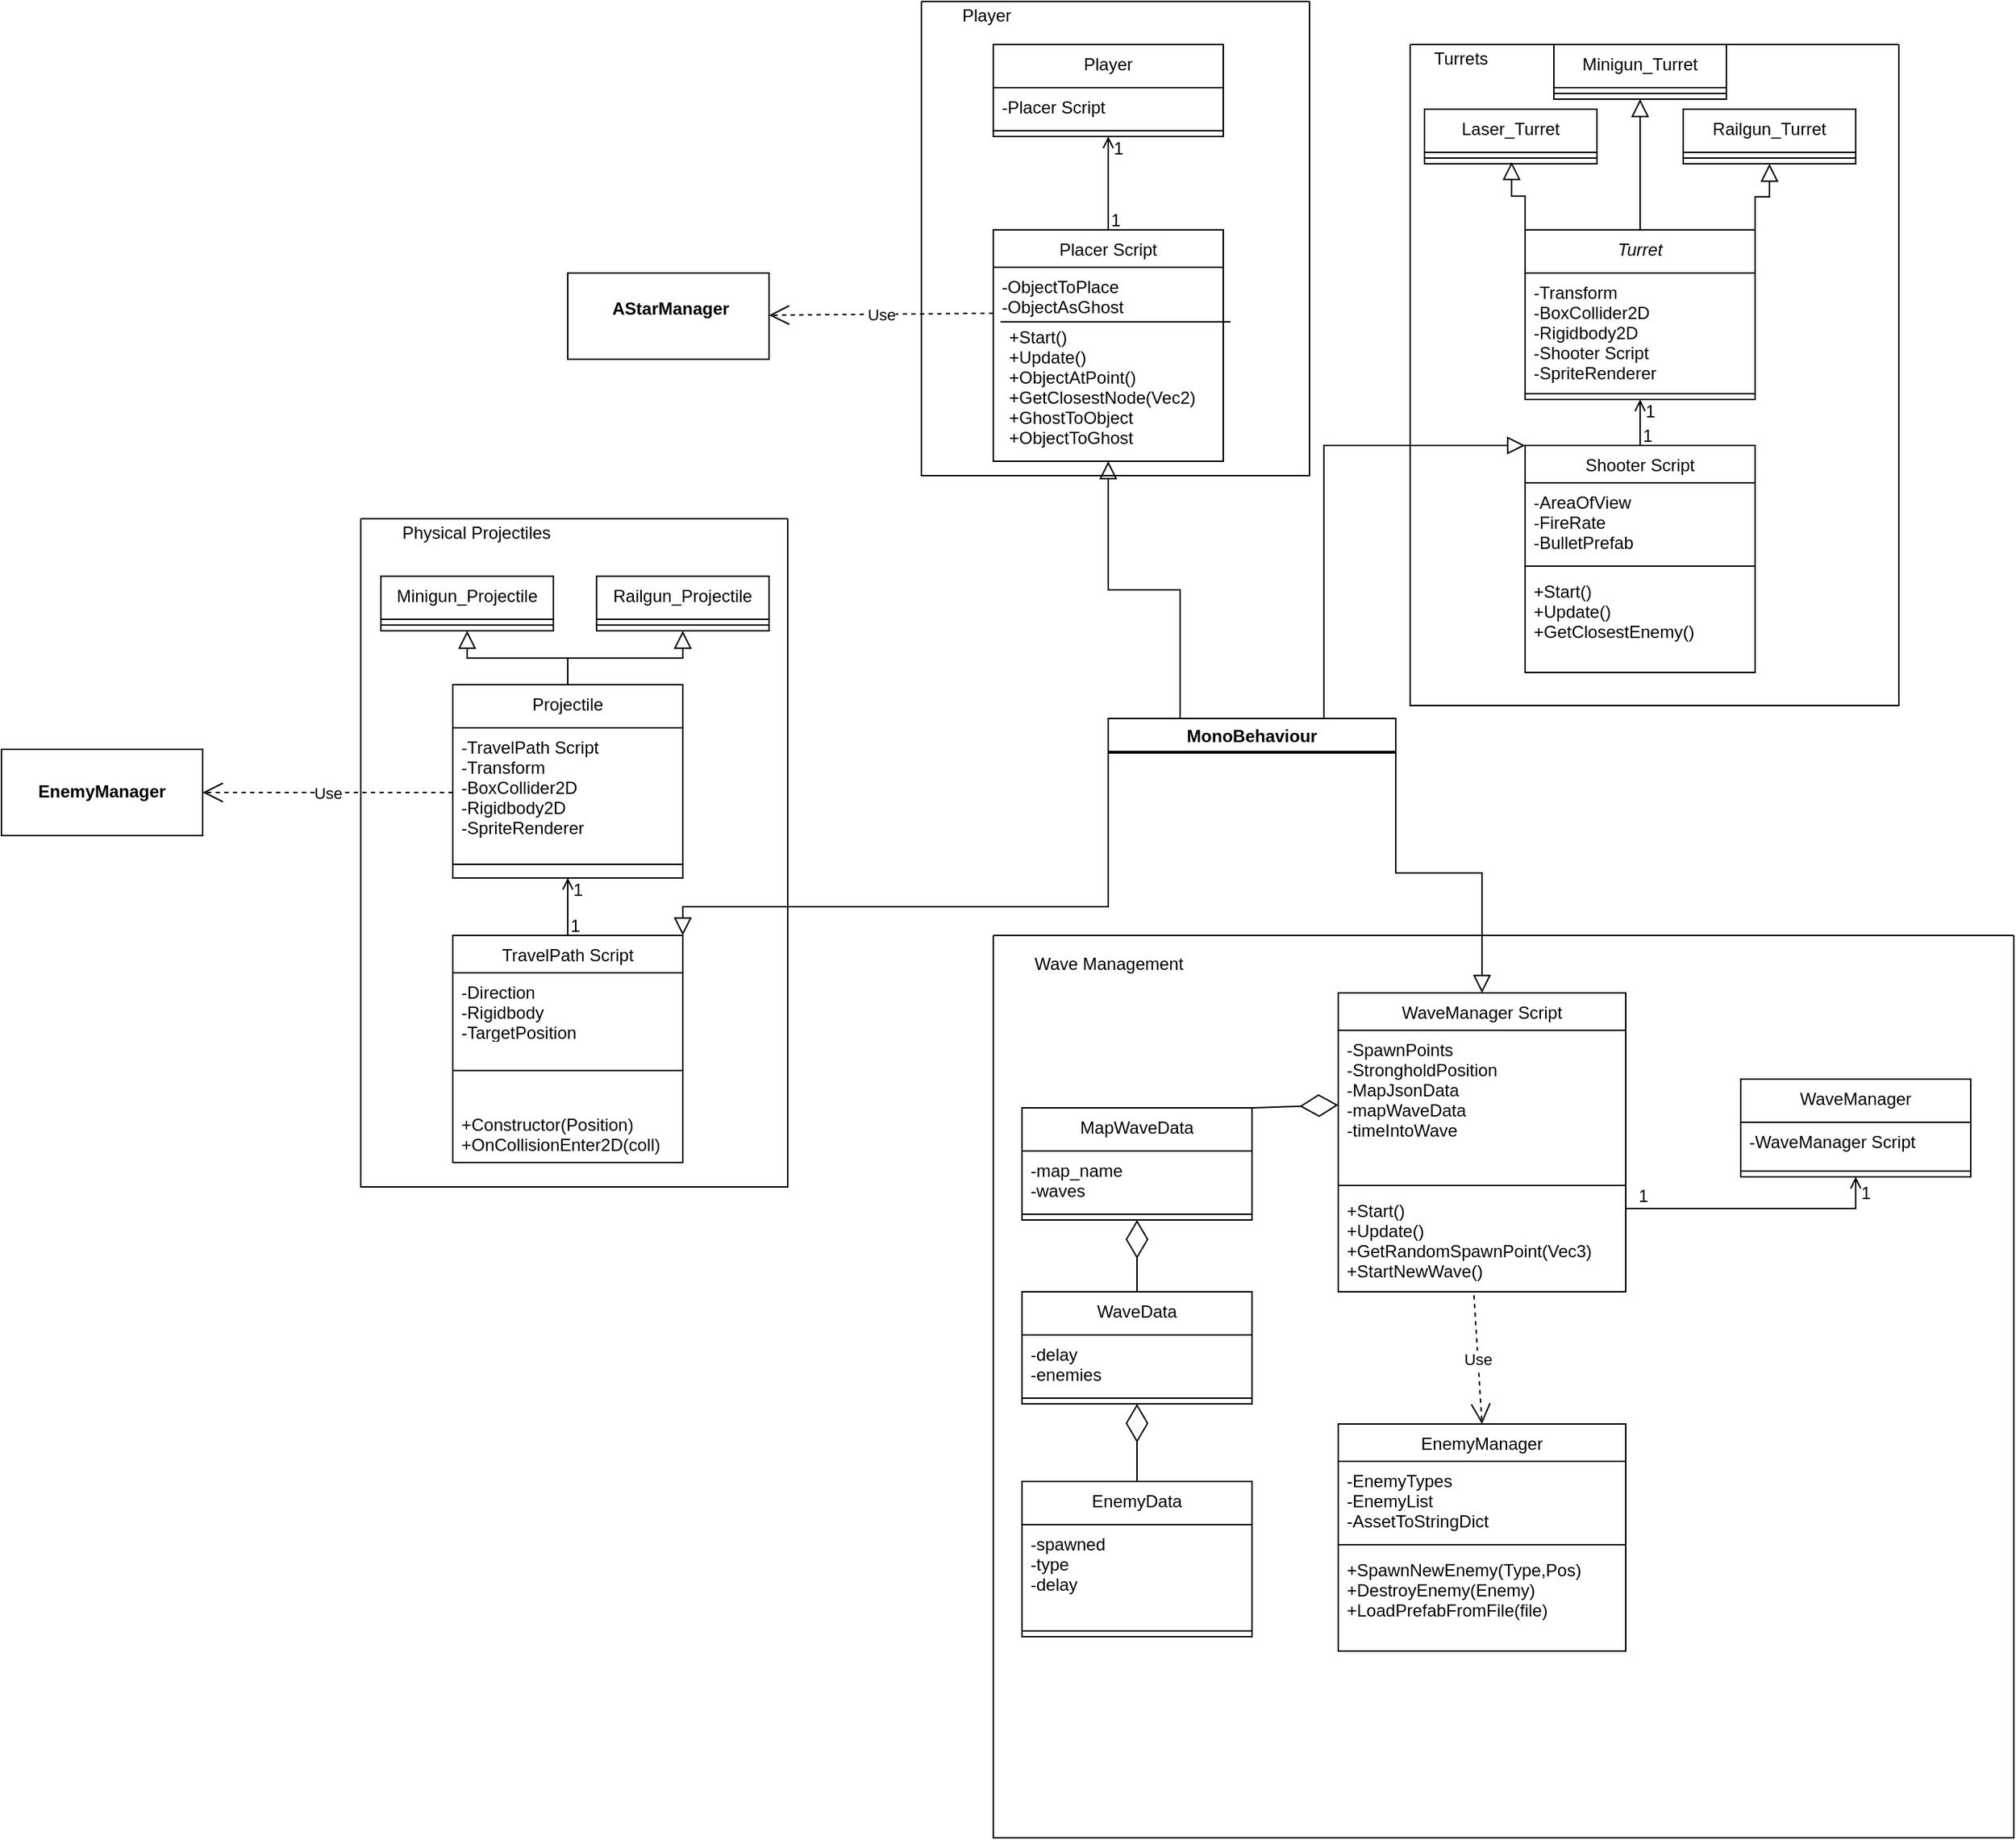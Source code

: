 <mxfile version="17.4.0" type="github">
  <diagram id="C5RBs43oDa-KdzZeNtuy" name="Page-1">
    <mxGraphModel dx="1808" dy="542" grid="1" gridSize="10" guides="1" tooltips="1" connect="1" arrows="1" fold="1" page="1" pageScale="1" pageWidth="827" pageHeight="1169" math="0" shadow="0">
      <root>
        <mxCell id="WIyWlLk6GJQsqaUBKTNV-0" />
        <mxCell id="WIyWlLk6GJQsqaUBKTNV-1" parent="WIyWlLk6GJQsqaUBKTNV-0" />
        <mxCell id="dhqjARNJIEK141nx0KVK-2" value="Player" style="swimlane;fontStyle=0;align=center;verticalAlign=top;childLayout=stackLayout;horizontal=1;startSize=30;horizontalStack=0;resizeParent=1;resizeLast=0;collapsible=1;marginBottom=0;rounded=0;shadow=0;strokeWidth=1;" parent="WIyWlLk6GJQsqaUBKTNV-1" vertex="1">
          <mxGeometry x="50" y="40" width="160" height="64" as="geometry">
            <mxRectangle x="130" y="380" width="160" height="26" as="alternateBounds" />
          </mxGeometry>
        </mxCell>
        <mxCell id="dhqjARNJIEK141nx0KVK-4" value="-Placer Script&#xa;" style="text;align=left;verticalAlign=top;spacingLeft=4;spacingRight=4;overflow=hidden;rotatable=0;points=[[0,0.5],[1,0.5]];portConstraint=eastwest;rounded=0;shadow=0;html=0;" parent="dhqjARNJIEK141nx0KVK-2" vertex="1">
          <mxGeometry y="30" width="160" height="26" as="geometry" />
        </mxCell>
        <mxCell id="dhqjARNJIEK141nx0KVK-5" value="" style="line;html=1;strokeWidth=1;align=left;verticalAlign=middle;spacingTop=-1;spacingLeft=3;spacingRight=3;rotatable=0;labelPosition=right;points=[];portConstraint=eastwest;" parent="dhqjARNJIEK141nx0KVK-2" vertex="1">
          <mxGeometry y="56" width="160" height="8" as="geometry" />
        </mxCell>
        <mxCell id="dhqjARNJIEK141nx0KVK-9" value="Placer Script&#xa;" style="swimlane;fontStyle=0;align=center;verticalAlign=top;childLayout=stackLayout;horizontal=1;startSize=26;horizontalStack=0;resizeParent=1;resizeLast=0;collapsible=1;marginBottom=0;rounded=0;shadow=0;strokeWidth=1;" parent="WIyWlLk6GJQsqaUBKTNV-1" vertex="1">
          <mxGeometry x="50" y="169" width="160" height="161" as="geometry">
            <mxRectangle x="130" y="380" width="160" height="26" as="alternateBounds" />
          </mxGeometry>
        </mxCell>
        <mxCell id="dhqjARNJIEK141nx0KVK-10" value="-ObjectToPlace&#xa;-ObjectAsGhost" style="text;align=left;verticalAlign=top;spacingLeft=4;spacingRight=4;overflow=hidden;rotatable=0;points=[[0,0.5],[1,0.5]];portConstraint=eastwest;" parent="dhqjARNJIEK141nx0KVK-9" vertex="1">
          <mxGeometry y="26" width="160" height="64" as="geometry" />
        </mxCell>
        <mxCell id="dhqjARNJIEK141nx0KVK-16" value="" style="endArrow=open;shadow=0;strokeWidth=1;rounded=0;endFill=1;edgeStyle=elbowEdgeStyle;elbow=vertical;exitX=0.5;exitY=0;exitDx=0;exitDy=0;entryX=0.5;entryY=1;entryDx=0;entryDy=0;" parent="WIyWlLk6GJQsqaUBKTNV-1" source="dhqjARNJIEK141nx0KVK-9" target="dhqjARNJIEK141nx0KVK-2" edge="1">
          <mxGeometry x="0.5" y="41" relative="1" as="geometry">
            <mxPoint x="280" y="-11" as="sourcePoint" />
            <mxPoint x="480" y="-11" as="targetPoint" />
            <mxPoint x="-40" y="32" as="offset" />
          </mxGeometry>
        </mxCell>
        <mxCell id="dhqjARNJIEK141nx0KVK-17" value="1" style="resizable=0;align=left;verticalAlign=bottom;labelBackgroundColor=none;fontSize=12;" parent="dhqjARNJIEK141nx0KVK-16" connectable="0" vertex="1">
          <mxGeometry x="-1" relative="1" as="geometry">
            <mxPoint y="2" as="offset" />
          </mxGeometry>
        </mxCell>
        <mxCell id="dhqjARNJIEK141nx0KVK-18" value="1" style="resizable=0;align=right;verticalAlign=bottom;labelBackgroundColor=none;fontSize=12;" parent="dhqjARNJIEK141nx0KVK-16" connectable="0" vertex="1">
          <mxGeometry x="1" relative="1" as="geometry">
            <mxPoint x="12" y="17" as="offset" />
          </mxGeometry>
        </mxCell>
        <mxCell id="dhqjARNJIEK141nx0KVK-20" value="MonoBehaviour" style="swimlane;" parent="WIyWlLk6GJQsqaUBKTNV-1" vertex="1">
          <mxGeometry x="130" y="509" width="200" height="24" as="geometry" />
        </mxCell>
        <mxCell id="dhqjARNJIEK141nx0KVK-27" value="Turret" style="swimlane;fontStyle=2;align=center;verticalAlign=top;childLayout=stackLayout;horizontal=1;startSize=30;horizontalStack=0;resizeParent=1;resizeLast=0;collapsible=1;marginBottom=0;rounded=0;shadow=0;strokeWidth=1;" parent="WIyWlLk6GJQsqaUBKTNV-1" vertex="1">
          <mxGeometry x="420" y="169" width="160" height="118" as="geometry">
            <mxRectangle x="130" y="380" width="160" height="26" as="alternateBounds" />
          </mxGeometry>
        </mxCell>
        <mxCell id="dhqjARNJIEK141nx0KVK-28" value="-Transform&#xa;-BoxCollider2D&#xa;-Rigidbody2D&#xa;-Shooter Script&#xa;-SpriteRenderer" style="text;align=left;verticalAlign=top;spacingLeft=4;spacingRight=4;overflow=hidden;rotatable=0;points=[[0,0.5],[1,0.5]];portConstraint=eastwest;rounded=0;shadow=0;html=0;" parent="dhqjARNJIEK141nx0KVK-27" vertex="1">
          <mxGeometry y="30" width="160" height="80" as="geometry" />
        </mxCell>
        <mxCell id="dhqjARNJIEK141nx0KVK-29" value="" style="line;html=1;strokeWidth=1;align=left;verticalAlign=middle;spacingTop=-1;spacingLeft=3;spacingRight=3;rotatable=0;labelPosition=right;points=[];portConstraint=eastwest;" parent="dhqjARNJIEK141nx0KVK-27" vertex="1">
          <mxGeometry y="110" width="160" height="8" as="geometry" />
        </mxCell>
        <mxCell id="dhqjARNJIEK141nx0KVK-30" value="Laser_Turret" style="swimlane;fontStyle=0;align=center;verticalAlign=top;childLayout=stackLayout;horizontal=1;startSize=30;horizontalStack=0;resizeParent=1;resizeLast=0;collapsible=1;marginBottom=0;rounded=0;shadow=0;strokeWidth=1;" parent="WIyWlLk6GJQsqaUBKTNV-1" vertex="1">
          <mxGeometry x="350" y="85" width="120" height="38" as="geometry">
            <mxRectangle x="130" y="380" width="160" height="26" as="alternateBounds" />
          </mxGeometry>
        </mxCell>
        <mxCell id="dhqjARNJIEK141nx0KVK-32" value="" style="line;html=1;strokeWidth=1;align=left;verticalAlign=middle;spacingTop=-1;spacingLeft=3;spacingRight=3;rotatable=0;labelPosition=right;points=[];portConstraint=eastwest;" parent="dhqjARNJIEK141nx0KVK-30" vertex="1">
          <mxGeometry y="30" width="120" height="8" as="geometry" />
        </mxCell>
        <mxCell id="dhqjARNJIEK141nx0KVK-39" value="Minigun_Turret" style="swimlane;fontStyle=0;align=center;verticalAlign=top;childLayout=stackLayout;horizontal=1;startSize=30;horizontalStack=0;resizeParent=1;resizeLast=0;collapsible=1;marginBottom=0;rounded=0;shadow=0;strokeWidth=1;" parent="WIyWlLk6GJQsqaUBKTNV-1" vertex="1">
          <mxGeometry x="440" y="40" width="120" height="38" as="geometry">
            <mxRectangle x="130" y="380" width="160" height="26" as="alternateBounds" />
          </mxGeometry>
        </mxCell>
        <mxCell id="dhqjARNJIEK141nx0KVK-40" value="" style="line;html=1;strokeWidth=1;align=left;verticalAlign=middle;spacingTop=-1;spacingLeft=3;spacingRight=3;rotatable=0;labelPosition=right;points=[];portConstraint=eastwest;" parent="dhqjARNJIEK141nx0KVK-39" vertex="1">
          <mxGeometry y="30" width="120" height="8" as="geometry" />
        </mxCell>
        <mxCell id="dhqjARNJIEK141nx0KVK-41" value="Railgun_Turret" style="swimlane;fontStyle=0;align=center;verticalAlign=top;childLayout=stackLayout;horizontal=1;startSize=30;horizontalStack=0;resizeParent=1;resizeLast=0;collapsible=1;marginBottom=0;rounded=0;shadow=0;strokeWidth=1;" parent="WIyWlLk6GJQsqaUBKTNV-1" vertex="1">
          <mxGeometry x="530" y="85" width="120" height="38" as="geometry">
            <mxRectangle x="130" y="380" width="160" height="26" as="alternateBounds" />
          </mxGeometry>
        </mxCell>
        <mxCell id="dhqjARNJIEK141nx0KVK-42" value="" style="line;html=1;strokeWidth=1;align=left;verticalAlign=middle;spacingTop=-1;spacingLeft=3;spacingRight=3;rotatable=0;labelPosition=right;points=[];portConstraint=eastwest;" parent="dhqjARNJIEK141nx0KVK-41" vertex="1">
          <mxGeometry y="30" width="120" height="8" as="geometry" />
        </mxCell>
        <mxCell id="dhqjARNJIEK141nx0KVK-46" value="Shooter Script" style="swimlane;fontStyle=0;align=center;verticalAlign=top;childLayout=stackLayout;horizontal=1;startSize=26;horizontalStack=0;resizeParent=1;resizeLast=0;collapsible=1;marginBottom=0;rounded=0;shadow=0;strokeWidth=1;" parent="WIyWlLk6GJQsqaUBKTNV-1" vertex="1">
          <mxGeometry x="420" y="319" width="160" height="158" as="geometry">
            <mxRectangle x="130" y="380" width="160" height="26" as="alternateBounds" />
          </mxGeometry>
        </mxCell>
        <mxCell id="dhqjARNJIEK141nx0KVK-47" value="-AreaOfView&#xa;-FireRate&#xa;-BulletPrefab" style="text;align=left;verticalAlign=top;spacingLeft=4;spacingRight=4;overflow=hidden;rotatable=0;points=[[0,0.5],[1,0.5]];portConstraint=eastwest;" parent="dhqjARNJIEK141nx0KVK-46" vertex="1">
          <mxGeometry y="26" width="160" height="54" as="geometry" />
        </mxCell>
        <mxCell id="dhqjARNJIEK141nx0KVK-48" value="" style="line;html=1;strokeWidth=1;align=left;verticalAlign=middle;spacingTop=-1;spacingLeft=3;spacingRight=3;rotatable=0;labelPosition=right;points=[];portConstraint=eastwest;" parent="dhqjARNJIEK141nx0KVK-46" vertex="1">
          <mxGeometry y="80" width="160" height="8" as="geometry" />
        </mxCell>
        <mxCell id="dhqjARNJIEK141nx0KVK-49" value="+Start()&#xa;+Update()&#xa;+GetClosestEnemy()" style="text;align=left;verticalAlign=top;spacingLeft=4;spacingRight=4;overflow=hidden;rotatable=0;points=[[0,0.5],[1,0.5]];portConstraint=eastwest;" parent="dhqjARNJIEK141nx0KVK-46" vertex="1">
          <mxGeometry y="88" width="160" height="70" as="geometry" />
        </mxCell>
        <mxCell id="dhqjARNJIEK141nx0KVK-55" value="" style="endArrow=open;shadow=0;strokeWidth=1;rounded=0;endFill=1;edgeStyle=elbowEdgeStyle;elbow=vertical;exitX=0.5;exitY=0;exitDx=0;exitDy=0;entryX=0.5;entryY=1;entryDx=0;entryDy=0;" parent="WIyWlLk6GJQsqaUBKTNV-1" source="dhqjARNJIEK141nx0KVK-46" target="dhqjARNJIEK141nx0KVK-27" edge="1">
          <mxGeometry x="0.5" y="41" relative="1" as="geometry">
            <mxPoint x="240" y="179" as="sourcePoint" />
            <mxPoint x="240" y="114" as="targetPoint" />
            <mxPoint x="-40" y="32" as="offset" />
          </mxGeometry>
        </mxCell>
        <mxCell id="dhqjARNJIEK141nx0KVK-56" value="1" style="resizable=0;align=left;verticalAlign=bottom;labelBackgroundColor=none;fontSize=12;" parent="dhqjARNJIEK141nx0KVK-55" connectable="0" vertex="1">
          <mxGeometry x="-1" relative="1" as="geometry">
            <mxPoint y="2" as="offset" />
          </mxGeometry>
        </mxCell>
        <mxCell id="dhqjARNJIEK141nx0KVK-57" value="1" style="resizable=0;align=right;verticalAlign=bottom;labelBackgroundColor=none;fontSize=12;" parent="dhqjARNJIEK141nx0KVK-55" connectable="0" vertex="1">
          <mxGeometry x="1" relative="1" as="geometry">
            <mxPoint x="12" y="17" as="offset" />
          </mxGeometry>
        </mxCell>
        <mxCell id="dhqjARNJIEK141nx0KVK-58" value="" style="endArrow=block;endSize=10;endFill=0;shadow=0;strokeWidth=1;rounded=0;edgeStyle=elbowEdgeStyle;elbow=vertical;entryX=0.5;entryY=1;entryDx=0;entryDy=0;exitX=1;exitY=0;exitDx=0;exitDy=0;" parent="WIyWlLk6GJQsqaUBKTNV-1" source="dhqjARNJIEK141nx0KVK-27" target="dhqjARNJIEK141nx0KVK-41" edge="1">
          <mxGeometry width="160" relative="1" as="geometry">
            <mxPoint x="694" y="1" as="sourcePoint" />
            <mxPoint x="630" y="-31" as="targetPoint" />
          </mxGeometry>
        </mxCell>
        <mxCell id="dhqjARNJIEK141nx0KVK-60" value="" style="endArrow=block;endSize=10;endFill=0;shadow=0;strokeWidth=1;rounded=0;edgeStyle=elbowEdgeStyle;elbow=vertical;entryX=0.505;entryY=0.839;entryDx=0;entryDy=0;entryPerimeter=0;exitX=0;exitY=0;exitDx=0;exitDy=0;" parent="WIyWlLk6GJQsqaUBKTNV-1" source="dhqjARNJIEK141nx0KVK-27" target="dhqjARNJIEK141nx0KVK-32" edge="1">
          <mxGeometry width="160" relative="1" as="geometry">
            <mxPoint x="400" y="169" as="sourcePoint" />
            <mxPoint x="415" y="123" as="targetPoint" />
          </mxGeometry>
        </mxCell>
        <mxCell id="dhqjARNJIEK141nx0KVK-61" value="" style="endArrow=block;endSize=10;endFill=0;shadow=0;strokeWidth=1;rounded=0;edgeStyle=elbowEdgeStyle;elbow=vertical;entryX=0.5;entryY=1;entryDx=0;entryDy=0;exitX=0.5;exitY=0;exitDx=0;exitDy=0;" parent="WIyWlLk6GJQsqaUBKTNV-1" source="dhqjARNJIEK141nx0KVK-27" target="dhqjARNJIEK141nx0KVK-39" edge="1">
          <mxGeometry width="160" relative="1" as="geometry">
            <mxPoint x="430" y="179" as="sourcePoint" />
            <mxPoint x="420.6" y="131.712" as="targetPoint" />
          </mxGeometry>
        </mxCell>
        <mxCell id="dhqjARNJIEK141nx0KVK-62" value="" style="endArrow=block;endSize=10;endFill=0;shadow=0;strokeWidth=1;rounded=0;edgeStyle=elbowEdgeStyle;elbow=vertical;entryX=0;entryY=0;entryDx=0;entryDy=0;exitX=0.75;exitY=0;exitDx=0;exitDy=0;" parent="WIyWlLk6GJQsqaUBKTNV-1" source="dhqjARNJIEK141nx0KVK-20" target="dhqjARNJIEK141nx0KVK-46" edge="1">
          <mxGeometry width="160" relative="1" as="geometry">
            <mxPoint x="490" y="179" as="sourcePoint" />
            <mxPoint x="500" y="133" as="targetPoint" />
            <Array as="points">
              <mxPoint x="300" y="319" />
              <mxPoint x="280" y="399" />
            </Array>
          </mxGeometry>
        </mxCell>
        <mxCell id="dhqjARNJIEK141nx0KVK-63" value="" style="endArrow=block;endSize=10;endFill=0;shadow=0;strokeWidth=1;rounded=0;edgeStyle=elbowEdgeStyle;elbow=vertical;entryX=0.5;entryY=1;entryDx=0;entryDy=0;exitX=0.25;exitY=0;exitDx=0;exitDy=0;" parent="WIyWlLk6GJQsqaUBKTNV-1" source="dhqjARNJIEK141nx0KVK-20" target="dhqjARNJIEK141nx0KVK-9" edge="1">
          <mxGeometry width="160" relative="1" as="geometry">
            <mxPoint x="180" y="395" as="sourcePoint" />
            <mxPoint x="190" y="349" as="targetPoint" />
          </mxGeometry>
        </mxCell>
        <mxCell id="dhqjARNJIEK141nx0KVK-64" value="WaveManager" style="swimlane;fontStyle=0;align=center;verticalAlign=top;childLayout=stackLayout;horizontal=1;startSize=30;horizontalStack=0;resizeParent=1;resizeLast=0;collapsible=1;marginBottom=0;rounded=0;shadow=0;strokeWidth=1;" parent="WIyWlLk6GJQsqaUBKTNV-1" vertex="1">
          <mxGeometry x="570" y="760" width="160" height="68" as="geometry">
            <mxRectangle x="130" y="380" width="160" height="26" as="alternateBounds" />
          </mxGeometry>
        </mxCell>
        <mxCell id="dhqjARNJIEK141nx0KVK-65" value="-WaveManager Script&#xa;" style="text;align=left;verticalAlign=top;spacingLeft=4;spacingRight=4;overflow=hidden;rotatable=0;points=[[0,0.5],[1,0.5]];portConstraint=eastwest;rounded=0;shadow=0;html=0;" parent="dhqjARNJIEK141nx0KVK-64" vertex="1">
          <mxGeometry y="30" width="160" height="30" as="geometry" />
        </mxCell>
        <mxCell id="dhqjARNJIEK141nx0KVK-66" value="" style="line;html=1;strokeWidth=1;align=left;verticalAlign=middle;spacingTop=-1;spacingLeft=3;spacingRight=3;rotatable=0;labelPosition=right;points=[];portConstraint=eastwest;" parent="dhqjARNJIEK141nx0KVK-64" vertex="1">
          <mxGeometry y="60" width="160" height="8" as="geometry" />
        </mxCell>
        <mxCell id="dhqjARNJIEK141nx0KVK-67" value="WaveManager Script" style="swimlane;fontStyle=0;align=center;verticalAlign=top;childLayout=stackLayout;horizontal=1;startSize=26;horizontalStack=0;resizeParent=1;resizeLast=0;collapsible=1;marginBottom=0;rounded=0;shadow=0;strokeWidth=1;" parent="WIyWlLk6GJQsqaUBKTNV-1" vertex="1">
          <mxGeometry x="290" y="700" width="200" height="208" as="geometry">
            <mxRectangle x="130" y="380" width="160" height="26" as="alternateBounds" />
          </mxGeometry>
        </mxCell>
        <mxCell id="dhqjARNJIEK141nx0KVK-68" value="-SpawnPoints&#xa;-StrongholdPosition&#xa;-MapJsonData&#xa;-mapWaveData&#xa;-timeIntoWave" style="text;align=left;verticalAlign=top;spacingLeft=4;spacingRight=4;overflow=hidden;rotatable=0;points=[[0,0.5],[1,0.5]];portConstraint=eastwest;" parent="dhqjARNJIEK141nx0KVK-67" vertex="1">
          <mxGeometry y="26" width="200" height="104" as="geometry" />
        </mxCell>
        <mxCell id="dhqjARNJIEK141nx0KVK-69" value="" style="line;html=1;strokeWidth=1;align=left;verticalAlign=middle;spacingTop=-1;spacingLeft=3;spacingRight=3;rotatable=0;labelPosition=right;points=[];portConstraint=eastwest;" parent="dhqjARNJIEK141nx0KVK-67" vertex="1">
          <mxGeometry y="130" width="200" height="8" as="geometry" />
        </mxCell>
        <mxCell id="dhqjARNJIEK141nx0KVK-70" value="+Start()&#xa;+Update()&#xa;+GetRandomSpawnPoint(Vec3)&#xa;+StartNewWave()" style="text;align=left;verticalAlign=top;spacingLeft=4;spacingRight=4;overflow=hidden;rotatable=0;points=[[0,0.5],[1,0.5]];portConstraint=eastwest;" parent="dhqjARNJIEK141nx0KVK-67" vertex="1">
          <mxGeometry y="138" width="200" height="70" as="geometry" />
        </mxCell>
        <mxCell id="dhqjARNJIEK141nx0KVK-71" value="" style="endArrow=block;endSize=10;endFill=0;shadow=0;strokeWidth=1;rounded=0;edgeStyle=elbowEdgeStyle;elbow=vertical;exitX=1;exitY=1;exitDx=0;exitDy=0;entryX=0.5;entryY=0;entryDx=0;entryDy=0;" parent="WIyWlLk6GJQsqaUBKTNV-1" source="dhqjARNJIEK141nx0KVK-20" target="dhqjARNJIEK141nx0KVK-67" edge="1">
          <mxGeometry width="160" relative="1" as="geometry">
            <mxPoint x="190" y="519" as="sourcePoint" />
            <mxPoint x="430" y="540" as="targetPoint" />
          </mxGeometry>
        </mxCell>
        <mxCell id="dhqjARNJIEK141nx0KVK-75" value="" style="endArrow=open;shadow=0;strokeWidth=1;rounded=0;endFill=1;edgeStyle=elbowEdgeStyle;elbow=vertical;exitX=1;exitY=0.5;exitDx=0;exitDy=0;entryX=0.5;entryY=1;entryDx=0;entryDy=0;" parent="WIyWlLk6GJQsqaUBKTNV-1" source="dhqjARNJIEK141nx0KVK-68" target="dhqjARNJIEK141nx0KVK-64" edge="1">
          <mxGeometry x="0.5" y="41" relative="1" as="geometry">
            <mxPoint x="660" y="562" as="sourcePoint" />
            <mxPoint x="690" y="670" as="targetPoint" />
            <mxPoint x="-40" y="32" as="offset" />
            <Array as="points">
              <mxPoint x="590" y="850" />
            </Array>
          </mxGeometry>
        </mxCell>
        <mxCell id="dhqjARNJIEK141nx0KVK-76" value="1" style="resizable=0;align=left;verticalAlign=bottom;labelBackgroundColor=none;fontSize=12;" parent="dhqjARNJIEK141nx0KVK-75" connectable="0" vertex="1">
          <mxGeometry x="-1" relative="1" as="geometry">
            <mxPoint x="7" y="72" as="offset" />
          </mxGeometry>
        </mxCell>
        <mxCell id="dhqjARNJIEK141nx0KVK-77" value="1" style="resizable=0;align=right;verticalAlign=bottom;labelBackgroundColor=none;fontSize=12;" parent="dhqjARNJIEK141nx0KVK-75" connectable="0" vertex="1">
          <mxGeometry x="1" relative="1" as="geometry">
            <mxPoint x="12" y="20" as="offset" />
          </mxGeometry>
        </mxCell>
        <mxCell id="dhqjARNJIEK141nx0KVK-78" value="MapWaveData" style="swimlane;fontStyle=0;align=center;verticalAlign=top;childLayout=stackLayout;horizontal=1;startSize=30;horizontalStack=0;resizeParent=1;resizeLast=0;collapsible=1;marginBottom=0;rounded=0;shadow=0;strokeWidth=1;" parent="WIyWlLk6GJQsqaUBKTNV-1" vertex="1">
          <mxGeometry x="70" y="780" width="160" height="78" as="geometry">
            <mxRectangle x="130" y="380" width="160" height="26" as="alternateBounds" />
          </mxGeometry>
        </mxCell>
        <mxCell id="dhqjARNJIEK141nx0KVK-79" value="-map_name&#xa;-waves" style="text;align=left;verticalAlign=top;spacingLeft=4;spacingRight=4;overflow=hidden;rotatable=0;points=[[0,0.5],[1,0.5]];portConstraint=eastwest;rounded=0;shadow=0;html=0;" parent="dhqjARNJIEK141nx0KVK-78" vertex="1">
          <mxGeometry y="30" width="160" height="40" as="geometry" />
        </mxCell>
        <mxCell id="dhqjARNJIEK141nx0KVK-80" value="" style="line;html=1;strokeWidth=1;align=left;verticalAlign=middle;spacingTop=-1;spacingLeft=3;spacingRight=3;rotatable=0;labelPosition=right;points=[];portConstraint=eastwest;" parent="dhqjARNJIEK141nx0KVK-78" vertex="1">
          <mxGeometry y="70" width="160" height="8" as="geometry" />
        </mxCell>
        <mxCell id="dhqjARNJIEK141nx0KVK-81" value="WaveData" style="swimlane;fontStyle=0;align=center;verticalAlign=top;childLayout=stackLayout;horizontal=1;startSize=30;horizontalStack=0;resizeParent=1;resizeLast=0;collapsible=1;marginBottom=0;rounded=0;shadow=0;strokeWidth=1;" parent="WIyWlLk6GJQsqaUBKTNV-1" vertex="1">
          <mxGeometry x="70" y="908" width="160" height="78" as="geometry">
            <mxRectangle x="130" y="380" width="160" height="26" as="alternateBounds" />
          </mxGeometry>
        </mxCell>
        <mxCell id="dhqjARNJIEK141nx0KVK-82" value="-delay&#xa;-enemies" style="text;align=left;verticalAlign=top;spacingLeft=4;spacingRight=4;overflow=hidden;rotatable=0;points=[[0,0.5],[1,0.5]];portConstraint=eastwest;rounded=0;shadow=0;html=0;" parent="dhqjARNJIEK141nx0KVK-81" vertex="1">
          <mxGeometry y="30" width="160" height="40" as="geometry" />
        </mxCell>
        <mxCell id="dhqjARNJIEK141nx0KVK-83" value="" style="line;html=1;strokeWidth=1;align=left;verticalAlign=middle;spacingTop=-1;spacingLeft=3;spacingRight=3;rotatable=0;labelPosition=right;points=[];portConstraint=eastwest;" parent="dhqjARNJIEK141nx0KVK-81" vertex="1">
          <mxGeometry y="70" width="160" height="8" as="geometry" />
        </mxCell>
        <mxCell id="dhqjARNJIEK141nx0KVK-84" value="EnemyData" style="swimlane;fontStyle=0;align=center;verticalAlign=top;childLayout=stackLayout;horizontal=1;startSize=30;horizontalStack=0;resizeParent=1;resizeLast=0;collapsible=1;marginBottom=0;rounded=0;shadow=0;strokeWidth=1;" parent="WIyWlLk6GJQsqaUBKTNV-1" vertex="1">
          <mxGeometry x="70" y="1040" width="160" height="108" as="geometry">
            <mxRectangle x="130" y="380" width="160" height="26" as="alternateBounds" />
          </mxGeometry>
        </mxCell>
        <mxCell id="dhqjARNJIEK141nx0KVK-85" value="-spawned&#xa;-type&#xa;-delay" style="text;align=left;verticalAlign=top;spacingLeft=4;spacingRight=4;overflow=hidden;rotatable=0;points=[[0,0.5],[1,0.5]];portConstraint=eastwest;rounded=0;shadow=0;html=0;" parent="dhqjARNJIEK141nx0KVK-84" vertex="1">
          <mxGeometry y="30" width="160" height="70" as="geometry" />
        </mxCell>
        <mxCell id="dhqjARNJIEK141nx0KVK-86" value="" style="line;html=1;strokeWidth=1;align=left;verticalAlign=middle;spacingTop=-1;spacingLeft=3;spacingRight=3;rotatable=0;labelPosition=right;points=[];portConstraint=eastwest;" parent="dhqjARNJIEK141nx0KVK-84" vertex="1">
          <mxGeometry y="100" width="160" height="8" as="geometry" />
        </mxCell>
        <mxCell id="SUO_vPQ0padVB7zTmoBD-0" value="" style="endArrow=diamondThin;endFill=0;endSize=24;html=1;rounded=0;entryX=0.5;entryY=1;entryDx=0;entryDy=0;exitX=0.5;exitY=0;exitDx=0;exitDy=0;" parent="WIyWlLk6GJQsqaUBKTNV-1" source="dhqjARNJIEK141nx0KVK-81" target="dhqjARNJIEK141nx0KVK-78" edge="1">
          <mxGeometry width="160" relative="1" as="geometry">
            <mxPoint x="270" y="790" as="sourcePoint" />
            <mxPoint x="430" y="790" as="targetPoint" />
          </mxGeometry>
        </mxCell>
        <mxCell id="SUO_vPQ0padVB7zTmoBD-1" value="" style="endArrow=diamondThin;endFill=0;endSize=24;html=1;rounded=0;entryX=0.5;entryY=1;entryDx=0;entryDy=0;exitX=0.5;exitY=0;exitDx=0;exitDy=0;" parent="WIyWlLk6GJQsqaUBKTNV-1" source="dhqjARNJIEK141nx0KVK-84" target="dhqjARNJIEK141nx0KVK-81" edge="1">
          <mxGeometry width="160" relative="1" as="geometry">
            <mxPoint x="369.66" y="932" as="sourcePoint" />
            <mxPoint x="369.66" y="880.0" as="targetPoint" />
          </mxGeometry>
        </mxCell>
        <mxCell id="SUO_vPQ0padVB7zTmoBD-3" value="" style="endArrow=diamondThin;endFill=0;endSize=24;html=1;rounded=0;entryX=0;entryY=0.5;entryDx=0;entryDy=0;exitX=1;exitY=0;exitDx=0;exitDy=0;" parent="WIyWlLk6GJQsqaUBKTNV-1" source="dhqjARNJIEK141nx0KVK-78" target="dhqjARNJIEK141nx0KVK-68" edge="1">
          <mxGeometry width="160" relative="1" as="geometry">
            <mxPoint x="360" y="812" as="sourcePoint" />
            <mxPoint x="360" y="750.0" as="targetPoint" />
          </mxGeometry>
        </mxCell>
        <mxCell id="SUO_vPQ0padVB7zTmoBD-4" value="Projectile" style="swimlane;fontStyle=0;align=center;verticalAlign=top;childLayout=stackLayout;horizontal=1;startSize=30;horizontalStack=0;resizeParent=1;resizeLast=0;collapsible=1;marginBottom=0;rounded=0;shadow=0;strokeWidth=1;" parent="WIyWlLk6GJQsqaUBKTNV-1" vertex="1">
          <mxGeometry x="-326" y="485.5" width="160" height="134.5" as="geometry">
            <mxRectangle x="130" y="380" width="160" height="26" as="alternateBounds" />
          </mxGeometry>
        </mxCell>
        <mxCell id="SUO_vPQ0padVB7zTmoBD-5" value="-TravelPath Script&#xa;-Transform&#xa;-BoxCollider2D&#xa;-Rigidbody2D&#xa;-SpriteRenderer" style="text;align=left;verticalAlign=top;spacingLeft=4;spacingRight=4;overflow=hidden;rotatable=0;points=[[0,0.5],[1,0.5]];portConstraint=eastwest;rounded=0;shadow=0;html=0;" parent="SUO_vPQ0padVB7zTmoBD-4" vertex="1">
          <mxGeometry y="30" width="160" height="90" as="geometry" />
        </mxCell>
        <mxCell id="SUO_vPQ0padVB7zTmoBD-6" value="" style="line;html=1;strokeWidth=1;align=left;verticalAlign=middle;spacingTop=-1;spacingLeft=3;spacingRight=3;rotatable=0;labelPosition=right;points=[];portConstraint=eastwest;" parent="SUO_vPQ0padVB7zTmoBD-4" vertex="1">
          <mxGeometry y="120" width="160" height="10" as="geometry" />
        </mxCell>
        <mxCell id="SUO_vPQ0padVB7zTmoBD-9" value="Minigun_Projectile&#xa;" style="swimlane;fontStyle=0;align=center;verticalAlign=top;childLayout=stackLayout;horizontal=1;startSize=30;horizontalStack=0;resizeParent=1;resizeLast=0;collapsible=1;marginBottom=0;rounded=0;shadow=0;strokeWidth=1;" parent="WIyWlLk6GJQsqaUBKTNV-1" vertex="1">
          <mxGeometry x="-376" y="410" width="120" height="38" as="geometry">
            <mxRectangle x="130" y="380" width="160" height="26" as="alternateBounds" />
          </mxGeometry>
        </mxCell>
        <mxCell id="SUO_vPQ0padVB7zTmoBD-10" value="" style="line;html=1;strokeWidth=1;align=left;verticalAlign=middle;spacingTop=-1;spacingLeft=3;spacingRight=3;rotatable=0;labelPosition=right;points=[];portConstraint=eastwest;" parent="SUO_vPQ0padVB7zTmoBD-9" vertex="1">
          <mxGeometry y="30" width="120" height="8" as="geometry" />
        </mxCell>
        <mxCell id="SUO_vPQ0padVB7zTmoBD-11" value="Railgun_Projectile" style="swimlane;fontStyle=0;align=center;verticalAlign=top;childLayout=stackLayout;horizontal=1;startSize=30;horizontalStack=0;resizeParent=1;resizeLast=0;collapsible=1;marginBottom=0;rounded=0;shadow=0;strokeWidth=1;" parent="WIyWlLk6GJQsqaUBKTNV-1" vertex="1">
          <mxGeometry x="-226" y="410" width="120" height="38" as="geometry">
            <mxRectangle x="130" y="380" width="160" height="26" as="alternateBounds" />
          </mxGeometry>
        </mxCell>
        <mxCell id="SUO_vPQ0padVB7zTmoBD-12" value="" style="line;html=1;strokeWidth=1;align=left;verticalAlign=middle;spacingTop=-1;spacingLeft=3;spacingRight=3;rotatable=0;labelPosition=right;points=[];portConstraint=eastwest;" parent="SUO_vPQ0padVB7zTmoBD-11" vertex="1">
          <mxGeometry y="30" width="120" height="8" as="geometry" />
        </mxCell>
        <mxCell id="SUO_vPQ0padVB7zTmoBD-14" value="" style="endArrow=block;endSize=10;endFill=0;shadow=0;strokeWidth=1;rounded=0;edgeStyle=elbowEdgeStyle;elbow=vertical;entryX=0.5;entryY=1;entryDx=0;entryDy=0;exitX=0.5;exitY=0;exitDx=0;exitDy=0;" parent="WIyWlLk6GJQsqaUBKTNV-1" source="SUO_vPQ0padVB7zTmoBD-4" target="SUO_vPQ0padVB7zTmoBD-9" edge="1">
          <mxGeometry width="160" relative="1" as="geometry">
            <mxPoint x="-296" y="418.5" as="sourcePoint" />
            <mxPoint x="-296" y="327.5" as="targetPoint" />
          </mxGeometry>
        </mxCell>
        <mxCell id="SUO_vPQ0padVB7zTmoBD-15" value="" style="endArrow=block;endSize=10;endFill=0;shadow=0;strokeWidth=1;rounded=0;edgeStyle=elbowEdgeStyle;elbow=vertical;entryX=0.5;entryY=1;entryDx=0;entryDy=0;exitX=0.5;exitY=0;exitDx=0;exitDy=0;" parent="WIyWlLk6GJQsqaUBKTNV-1" source="SUO_vPQ0padVB7zTmoBD-4" target="SUO_vPQ0padVB7zTmoBD-11" edge="1">
          <mxGeometry width="160" relative="1" as="geometry">
            <mxPoint x="-136" y="476" as="sourcePoint" />
            <mxPoint x="-206" y="438.5" as="targetPoint" />
          </mxGeometry>
        </mxCell>
        <mxCell id="SUO_vPQ0padVB7zTmoBD-16" value="" style="swimlane;startSize=0;" parent="WIyWlLk6GJQsqaUBKTNV-1" vertex="1">
          <mxGeometry y="10" width="270" height="330" as="geometry" />
        </mxCell>
        <mxCell id="SUO_vPQ0padVB7zTmoBD-17" value="Player" style="text;html=1;align=center;verticalAlign=middle;resizable=0;points=[];autosize=1;strokeColor=none;fillColor=none;" parent="SUO_vPQ0padVB7zTmoBD-16" vertex="1">
          <mxGeometry x="20" width="50" height="20" as="geometry" />
        </mxCell>
        <mxCell id="dhqjARNJIEK141nx0KVK-12" value="" style="line;html=1;strokeWidth=1;align=left;verticalAlign=middle;spacingTop=-1;spacingLeft=3;spacingRight=3;rotatable=0;labelPosition=right;points=[];portConstraint=eastwest;" parent="SUO_vPQ0padVB7zTmoBD-16" vertex="1">
          <mxGeometry x="55" y="220" width="160" height="6" as="geometry" />
        </mxCell>
        <mxCell id="dhqjARNJIEK141nx0KVK-14" value="+Start()&#xa;+Update()&#xa;+ObjectAtPoint()&#xa;+GetClosestNode(Vec2)&#xa;+GhostToObject&#xa;+ObjectToGhost" style="text;align=left;verticalAlign=top;spacingLeft=4;spacingRight=4;overflow=hidden;rotatable=0;points=[[0,0.5],[1,0.5]];portConstraint=eastwest;" parent="SUO_vPQ0padVB7zTmoBD-16" vertex="1">
          <mxGeometry x="55" y="220" width="160" height="100" as="geometry" />
        </mxCell>
        <mxCell id="SUO_vPQ0padVB7zTmoBD-19" value="" style="swimlane;startSize=0;" parent="WIyWlLk6GJQsqaUBKTNV-1" vertex="1">
          <mxGeometry x="50" y="660" width="710" height="628" as="geometry" />
        </mxCell>
        <mxCell id="SUO_vPQ0padVB7zTmoBD-23" value="Wave Management" style="text;html=1;align=center;verticalAlign=middle;resizable=0;points=[];autosize=1;strokeColor=none;fillColor=none;" parent="SUO_vPQ0padVB7zTmoBD-19" vertex="1">
          <mxGeometry x="20" y="10" width="120" height="20" as="geometry" />
        </mxCell>
        <mxCell id="OwLboh6P4dktevI1hStk-7" value="EnemyManager" style="swimlane;fontStyle=0;align=center;verticalAlign=top;childLayout=stackLayout;horizontal=1;startSize=26;horizontalStack=0;resizeParent=1;resizeLast=0;collapsible=1;marginBottom=0;rounded=0;shadow=0;strokeWidth=1;" vertex="1" parent="SUO_vPQ0padVB7zTmoBD-19">
          <mxGeometry x="240" y="340" width="200" height="158" as="geometry">
            <mxRectangle x="130" y="380" width="160" height="26" as="alternateBounds" />
          </mxGeometry>
        </mxCell>
        <mxCell id="OwLboh6P4dktevI1hStk-8" value="-EnemyTypes&#xa;-EnemyList&#xa;-AssetToStringDict" style="text;align=left;verticalAlign=top;spacingLeft=4;spacingRight=4;overflow=hidden;rotatable=0;points=[[0,0.5],[1,0.5]];portConstraint=eastwest;" vertex="1" parent="OwLboh6P4dktevI1hStk-7">
          <mxGeometry y="26" width="200" height="54" as="geometry" />
        </mxCell>
        <mxCell id="OwLboh6P4dktevI1hStk-9" value="" style="line;html=1;strokeWidth=1;align=left;verticalAlign=middle;spacingTop=-1;spacingLeft=3;spacingRight=3;rotatable=0;labelPosition=right;points=[];portConstraint=eastwest;" vertex="1" parent="OwLboh6P4dktevI1hStk-7">
          <mxGeometry y="80" width="200" height="8" as="geometry" />
        </mxCell>
        <mxCell id="OwLboh6P4dktevI1hStk-10" value="+SpawnNewEnemy(Type,Pos)&#xa;+DestroyEnemy(Enemy)&#xa;+LoadPrefabFromFile(file)" style="text;align=left;verticalAlign=top;spacingLeft=4;spacingRight=4;overflow=hidden;rotatable=0;points=[[0,0.5],[1,0.5]];portConstraint=eastwest;" vertex="1" parent="OwLboh6P4dktevI1hStk-7">
          <mxGeometry y="88" width="200" height="70" as="geometry" />
        </mxCell>
        <mxCell id="SUO_vPQ0padVB7zTmoBD-21" value="" style="swimlane;startSize=0;" parent="WIyWlLk6GJQsqaUBKTNV-1" vertex="1">
          <mxGeometry x="340" y="40" width="340" height="460" as="geometry" />
        </mxCell>
        <mxCell id="SUO_vPQ0padVB7zTmoBD-18" value="Turrets" style="text;html=1;align=center;verticalAlign=middle;resizable=0;points=[];autosize=1;strokeColor=none;fillColor=none;" parent="SUO_vPQ0padVB7zTmoBD-21" vertex="1">
          <mxGeometry x="10" width="50" height="20" as="geometry" />
        </mxCell>
        <mxCell id="SUO_vPQ0padVB7zTmoBD-25" value="TravelPath Script" style="swimlane;fontStyle=0;align=center;verticalAlign=top;childLayout=stackLayout;horizontal=1;startSize=26;horizontalStack=0;resizeParent=1;resizeLast=0;collapsible=1;marginBottom=0;rounded=0;shadow=0;strokeWidth=1;" parent="WIyWlLk6GJQsqaUBKTNV-1" vertex="1">
          <mxGeometry x="-326" y="660" width="160" height="158" as="geometry">
            <mxRectangle x="130" y="380" width="160" height="26" as="alternateBounds" />
          </mxGeometry>
        </mxCell>
        <mxCell id="SUO_vPQ0padVB7zTmoBD-26" value="-Direction&#xa;-Rigidbody&#xa;-TargetPosition" style="text;align=left;verticalAlign=top;spacingLeft=4;spacingRight=4;overflow=hidden;rotatable=0;points=[[0,0.5],[1,0.5]];portConstraint=eastwest;" parent="SUO_vPQ0padVB7zTmoBD-25" vertex="1">
          <mxGeometry y="26" width="160" height="44" as="geometry" />
        </mxCell>
        <mxCell id="SUO_vPQ0padVB7zTmoBD-27" value="" style="line;html=1;strokeWidth=1;align=left;verticalAlign=middle;spacingTop=-1;spacingLeft=3;spacingRight=3;rotatable=0;labelPosition=right;points=[];portConstraint=eastwest;" parent="SUO_vPQ0padVB7zTmoBD-25" vertex="1">
          <mxGeometry y="70" width="160" height="48" as="geometry" />
        </mxCell>
        <mxCell id="SUO_vPQ0padVB7zTmoBD-28" value="+Constructor(Position)&#xa;+OnCollisionEnter2D(coll)" style="text;align=left;verticalAlign=top;spacingLeft=4;spacingRight=4;overflow=hidden;rotatable=0;points=[[0,0.5],[1,0.5]];portConstraint=eastwest;" parent="SUO_vPQ0padVB7zTmoBD-25" vertex="1">
          <mxGeometry y="118" width="160" height="40" as="geometry" />
        </mxCell>
        <mxCell id="SUO_vPQ0padVB7zTmoBD-30" value="" style="endArrow=open;shadow=0;strokeWidth=1;rounded=0;endFill=1;edgeStyle=elbowEdgeStyle;elbow=vertical;exitX=0.5;exitY=0;exitDx=0;exitDy=0;entryX=0.5;entryY=1;entryDx=0;entryDy=0;" parent="WIyWlLk6GJQsqaUBKTNV-1" source="SUO_vPQ0padVB7zTmoBD-25" target="SUO_vPQ0padVB7zTmoBD-4" edge="1">
          <mxGeometry x="0.5" y="41" relative="1" as="geometry">
            <mxPoint x="-246.0" y="657" as="sourcePoint" />
            <mxPoint x="-143" y="600" as="targetPoint" />
            <mxPoint x="-40" y="32" as="offset" />
          </mxGeometry>
        </mxCell>
        <mxCell id="SUO_vPQ0padVB7zTmoBD-31" value="1" style="resizable=0;align=left;verticalAlign=bottom;labelBackgroundColor=none;fontSize=12;" parent="SUO_vPQ0padVB7zTmoBD-30" connectable="0" vertex="1">
          <mxGeometry x="-1" relative="1" as="geometry">
            <mxPoint y="2" as="offset" />
          </mxGeometry>
        </mxCell>
        <mxCell id="SUO_vPQ0padVB7zTmoBD-32" value="1" style="resizable=0;align=right;verticalAlign=bottom;labelBackgroundColor=none;fontSize=12;" parent="SUO_vPQ0padVB7zTmoBD-30" connectable="0" vertex="1">
          <mxGeometry x="1" relative="1" as="geometry">
            <mxPoint x="12" y="17" as="offset" />
          </mxGeometry>
        </mxCell>
        <mxCell id="SUO_vPQ0padVB7zTmoBD-33" value="" style="swimlane;startSize=0;" parent="WIyWlLk6GJQsqaUBKTNV-1" vertex="1">
          <mxGeometry x="-390" y="370" width="297" height="465" as="geometry" />
        </mxCell>
        <mxCell id="SUO_vPQ0padVB7zTmoBD-34" value="Physical Projectiles" style="text;html=1;align=center;verticalAlign=middle;resizable=0;points=[];autosize=1;strokeColor=none;fillColor=none;" parent="SUO_vPQ0padVB7zTmoBD-33" vertex="1">
          <mxGeometry x="20" width="120" height="20" as="geometry" />
        </mxCell>
        <mxCell id="OwLboh6P4dktevI1hStk-2" value="" style="endArrow=block;endSize=10;endFill=0;shadow=0;strokeWidth=1;rounded=0;edgeStyle=elbowEdgeStyle;elbow=vertical;exitX=0;exitY=0.5;exitDx=0;exitDy=0;strokeColor=default;entryX=1;entryY=0;entryDx=0;entryDy=0;" edge="1" parent="WIyWlLk6GJQsqaUBKTNV-1" source="dhqjARNJIEK141nx0KVK-20" target="SUO_vPQ0padVB7zTmoBD-25">
          <mxGeometry width="160" relative="1" as="geometry">
            <mxPoint x="-60" y="532" as="sourcePoint" />
            <mxPoint x="-293" y="470" as="targetPoint" />
            <Array as="points">
              <mxPoint x="-10" y="640" />
              <mxPoint x="-50" y="500" />
            </Array>
          </mxGeometry>
        </mxCell>
        <mxCell id="OwLboh6P4dktevI1hStk-3" value="Use" style="endArrow=open;endSize=12;dashed=1;html=1;rounded=0;strokeColor=default;exitX=0;exitY=0.5;exitDx=0;exitDy=0;" edge="1" parent="WIyWlLk6GJQsqaUBKTNV-1" source="dhqjARNJIEK141nx0KVK-10" target="OwLboh6P4dktevI1hStk-4">
          <mxGeometry width="160" relative="1" as="geometry">
            <mxPoint x="-210" y="319" as="sourcePoint" />
            <mxPoint x="-50" y="319" as="targetPoint" />
          </mxGeometry>
        </mxCell>
        <mxCell id="OwLboh6P4dktevI1hStk-4" value="&lt;p style=&quot;margin: 0px ; margin-top: 4px ; text-align: center&quot;&gt;&lt;br&gt;&lt;b&gt;&amp;nbsp;AStarManager&lt;/b&gt;&lt;/p&gt;&lt;p style=&quot;margin: 0px ; margin-top: 4px ; text-align: center&quot;&gt;&lt;b&gt;&lt;br&gt;&lt;/b&gt;&lt;/p&gt;" style="verticalAlign=top;align=left;overflow=fill;fontSize=12;fontFamily=Helvetica;html=1;" vertex="1" parent="WIyWlLk6GJQsqaUBKTNV-1">
          <mxGeometry x="-246" y="199.0" width="140" height="60" as="geometry" />
        </mxCell>
        <mxCell id="OwLboh6P4dktevI1hStk-5" value="&lt;p style=&quot;margin: 0px ; margin-top: 4px ; text-align: center&quot;&gt;&lt;b&gt;&lt;br&gt;&lt;/b&gt;&lt;/p&gt;&lt;p style=&quot;margin: 0px ; margin-top: 4px ; text-align: center&quot;&gt;&lt;b&gt;EnemyManager&lt;/b&gt;&lt;/p&gt;&lt;span style=&quot;color: rgba(0 , 0 , 0 , 0) ; font-family: monospace ; font-size: 0px&quot;&gt;&lt;b&gt;%3CmxGraphModel%3E%3Croot%3E%3CmxCell%20id%3D%220%22%2F%3E%3CmxCell%20id%3D%221%22%20parent%3D%220%22%2F%3E%3CmxCell%20id%3D%222%22%20value%3D%22%26lt%3Bp%20style%3D%26quot%3Bmargin%3A%200px%20%3B%20margin-top%3A%204px%20%3B%20text-align%3A%20center%26quot%3B%26gt%3B%26lt%3Bbr%26gt%3B%26lt%3Bb%26gt%3B%26amp%3Bnbsp%3BAStarManager%26lt%3B%2Fb%26gt%3B%26lt%3B%2Fp%26gt%3B%26lt%3Bp%20style%3D%26quot%3Bmargin%3A%200px%20%3B%20margin-top%3A%204px%20%3B%20text-align%3A%20center%26quot%3B%26gt%3B%26lt%3Bb%26gt%3B%26lt%3Bbr%26gt%3B%26lt%3B%2Fb%26gt%3B%26lt%3B%2Fp%26gt%3B%22%20style%3D%22verticalAlign%3Dtop%3Balign%3Dleft%3Boverflow%3Dfill%3BfontSize%3D12%3BfontFamily%3DHelvetica%3Bhtml%3D1%3B%22%20vertex%3D%221%22%20parent%3D%221%22%3E%3CmxGeometry%20x%3D%22-246%22%20y%3D%22199.0%22%20width%3D%22140%22%20height%3D%2260%22%20as%3D%22geometry%22%2F%3E%3C%2FmxCell%3E%3C%2Froot%3E%3C%2FmxGraphModel%3E&lt;/b&gt;&lt;/span&gt;" style="verticalAlign=top;align=left;overflow=fill;fontSize=12;fontFamily=Helvetica;html=1;" vertex="1" parent="WIyWlLk6GJQsqaUBKTNV-1">
          <mxGeometry x="-640" y="530.5" width="140" height="60" as="geometry" />
        </mxCell>
        <mxCell id="OwLboh6P4dktevI1hStk-6" value="Use" style="endArrow=open;endSize=12;dashed=1;html=1;rounded=0;strokeColor=default;exitX=0;exitY=0.5;exitDx=0;exitDy=0;entryX=1;entryY=0.5;entryDx=0;entryDy=0;" edge="1" parent="WIyWlLk6GJQsqaUBKTNV-1" source="SUO_vPQ0padVB7zTmoBD-5" target="OwLboh6P4dktevI1hStk-5">
          <mxGeometry width="160" relative="1" as="geometry">
            <mxPoint x="-424" y="380" as="sourcePoint" />
            <mxPoint x="-580.0" y="381.381" as="targetPoint" />
          </mxGeometry>
        </mxCell>
        <mxCell id="OwLboh6P4dktevI1hStk-11" value="Use" style="endArrow=open;endSize=12;dashed=1;html=1;rounded=0;strokeColor=default;exitX=0.472;exitY=1.034;exitDx=0;exitDy=0;exitPerimeter=0;entryX=0.5;entryY=0;entryDx=0;entryDy=0;" edge="1" parent="WIyWlLk6GJQsqaUBKTNV-1" source="dhqjARNJIEK141nx0KVK-70" target="OwLboh6P4dktevI1hStk-7">
          <mxGeometry width="160" relative="1" as="geometry">
            <mxPoint x="360" y="960" as="sourcePoint" />
            <mxPoint x="520" y="960" as="targetPoint" />
          </mxGeometry>
        </mxCell>
      </root>
    </mxGraphModel>
  </diagram>
</mxfile>
